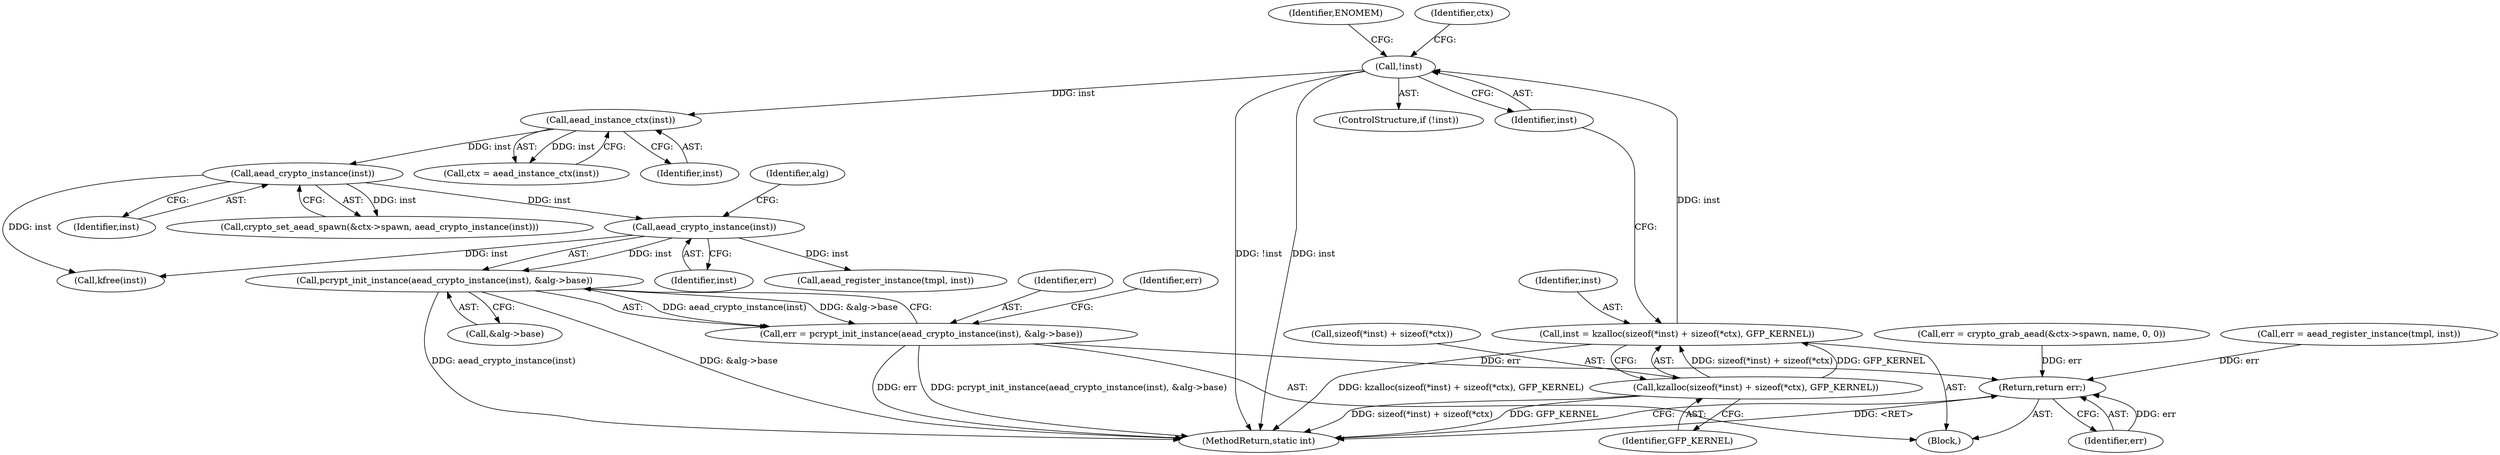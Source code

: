 digraph "0_linux_d76c68109f37cb85b243a1cf0f40313afd2bae68@API" {
"1000184" [label="(Call,pcrypt_init_instance(aead_crypto_instance(inst), &alg->base))"];
"1000185" [label="(Call,aead_crypto_instance(inst))"];
"1000160" [label="(Call,aead_crypto_instance(inst))"];
"1000153" [label="(Call,aead_instance_ctx(inst))"];
"1000146" [label="(Call,!inst)"];
"1000134" [label="(Call,inst = kzalloc(sizeof(*inst) + sizeof(*ctx), GFP_KERNEL))"];
"1000136" [label="(Call,kzalloc(sizeof(*inst) + sizeof(*ctx), GFP_KERNEL))"];
"1000182" [label="(Call,err = pcrypt_init_instance(aead_crypto_instance(inst), &alg->base))"];
"1000285" [label="(Return,return err;)"];
"1000189" [label="(Identifier,alg)"];
"1000278" [label="(Call,aead_register_instance(tmpl, inst))"];
"1000162" [label="(Call,err = crypto_grab_aead(&ctx->spawn, name, 0, 0))"];
"1000297" [label="(MethodReturn,static int)"];
"1000183" [label="(Identifier,err)"];
"1000153" [label="(Call,aead_instance_ctx(inst))"];
"1000151" [label="(Call,ctx = aead_instance_ctx(inst))"];
"1000294" [label="(Call,kfree(inst))"];
"1000276" [label="(Call,err = aead_register_instance(tmpl, inst))"];
"1000146" [label="(Call,!inst)"];
"1000150" [label="(Identifier,ENOMEM)"];
"1000192" [label="(Identifier,err)"];
"1000154" [label="(Identifier,inst)"];
"1000137" [label="(Call,sizeof(*inst) + sizeof(*ctx))"];
"1000187" [label="(Call,&alg->base)"];
"1000160" [label="(Call,aead_crypto_instance(inst))"];
"1000144" [label="(Identifier,GFP_KERNEL)"];
"1000285" [label="(Return,return err;)"];
"1000161" [label="(Identifier,inst)"];
"1000182" [label="(Call,err = pcrypt_init_instance(aead_crypto_instance(inst), &alg->base))"];
"1000145" [label="(ControlStructure,if (!inst))"];
"1000136" [label="(Call,kzalloc(sizeof(*inst) + sizeof(*ctx), GFP_KERNEL))"];
"1000152" [label="(Identifier,ctx)"];
"1000105" [label="(Block,)"];
"1000155" [label="(Call,crypto_set_aead_spawn(&ctx->spawn, aead_crypto_instance(inst)))"];
"1000185" [label="(Call,aead_crypto_instance(inst))"];
"1000147" [label="(Identifier,inst)"];
"1000286" [label="(Identifier,err)"];
"1000184" [label="(Call,pcrypt_init_instance(aead_crypto_instance(inst), &alg->base))"];
"1000186" [label="(Identifier,inst)"];
"1000135" [label="(Identifier,inst)"];
"1000134" [label="(Call,inst = kzalloc(sizeof(*inst) + sizeof(*ctx), GFP_KERNEL))"];
"1000184" -> "1000182"  [label="AST: "];
"1000184" -> "1000187"  [label="CFG: "];
"1000185" -> "1000184"  [label="AST: "];
"1000187" -> "1000184"  [label="AST: "];
"1000182" -> "1000184"  [label="CFG: "];
"1000184" -> "1000297"  [label="DDG: aead_crypto_instance(inst)"];
"1000184" -> "1000297"  [label="DDG: &alg->base"];
"1000184" -> "1000182"  [label="DDG: aead_crypto_instance(inst)"];
"1000184" -> "1000182"  [label="DDG: &alg->base"];
"1000185" -> "1000184"  [label="DDG: inst"];
"1000185" -> "1000186"  [label="CFG: "];
"1000186" -> "1000185"  [label="AST: "];
"1000189" -> "1000185"  [label="CFG: "];
"1000160" -> "1000185"  [label="DDG: inst"];
"1000185" -> "1000278"  [label="DDG: inst"];
"1000185" -> "1000294"  [label="DDG: inst"];
"1000160" -> "1000155"  [label="AST: "];
"1000160" -> "1000161"  [label="CFG: "];
"1000161" -> "1000160"  [label="AST: "];
"1000155" -> "1000160"  [label="CFG: "];
"1000160" -> "1000155"  [label="DDG: inst"];
"1000153" -> "1000160"  [label="DDG: inst"];
"1000160" -> "1000294"  [label="DDG: inst"];
"1000153" -> "1000151"  [label="AST: "];
"1000153" -> "1000154"  [label="CFG: "];
"1000154" -> "1000153"  [label="AST: "];
"1000151" -> "1000153"  [label="CFG: "];
"1000153" -> "1000151"  [label="DDG: inst"];
"1000146" -> "1000153"  [label="DDG: inst"];
"1000146" -> "1000145"  [label="AST: "];
"1000146" -> "1000147"  [label="CFG: "];
"1000147" -> "1000146"  [label="AST: "];
"1000150" -> "1000146"  [label="CFG: "];
"1000152" -> "1000146"  [label="CFG: "];
"1000146" -> "1000297"  [label="DDG: !inst"];
"1000146" -> "1000297"  [label="DDG: inst"];
"1000134" -> "1000146"  [label="DDG: inst"];
"1000134" -> "1000105"  [label="AST: "];
"1000134" -> "1000136"  [label="CFG: "];
"1000135" -> "1000134"  [label="AST: "];
"1000136" -> "1000134"  [label="AST: "];
"1000147" -> "1000134"  [label="CFG: "];
"1000134" -> "1000297"  [label="DDG: kzalloc(sizeof(*inst) + sizeof(*ctx), GFP_KERNEL)"];
"1000136" -> "1000134"  [label="DDG: sizeof(*inst) + sizeof(*ctx)"];
"1000136" -> "1000134"  [label="DDG: GFP_KERNEL"];
"1000136" -> "1000144"  [label="CFG: "];
"1000137" -> "1000136"  [label="AST: "];
"1000144" -> "1000136"  [label="AST: "];
"1000136" -> "1000297"  [label="DDG: GFP_KERNEL"];
"1000136" -> "1000297"  [label="DDG: sizeof(*inst) + sizeof(*ctx)"];
"1000182" -> "1000105"  [label="AST: "];
"1000183" -> "1000182"  [label="AST: "];
"1000192" -> "1000182"  [label="CFG: "];
"1000182" -> "1000297"  [label="DDG: pcrypt_init_instance(aead_crypto_instance(inst), &alg->base)"];
"1000182" -> "1000297"  [label="DDG: err"];
"1000182" -> "1000285"  [label="DDG: err"];
"1000285" -> "1000105"  [label="AST: "];
"1000285" -> "1000286"  [label="CFG: "];
"1000286" -> "1000285"  [label="AST: "];
"1000297" -> "1000285"  [label="CFG: "];
"1000285" -> "1000297"  [label="DDG: <RET>"];
"1000286" -> "1000285"  [label="DDG: err"];
"1000276" -> "1000285"  [label="DDG: err"];
"1000162" -> "1000285"  [label="DDG: err"];
}
